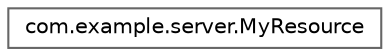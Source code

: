 digraph "Graphical Class Hierarchy"
{
 // LATEX_PDF_SIZE
  bgcolor="transparent";
  edge [fontname=Helvetica,fontsize=10,labelfontname=Helvetica,labelfontsize=10];
  node [fontname=Helvetica,fontsize=10,shape=box,height=0.2,width=0.4];
  rankdir="LR";
  Node0 [label="com.example.server.MyResource",height=0.2,width=0.4,color="grey40", fillcolor="white", style="filled",URL="$classcom_1_1example_1_1server_1_1_my_resource.html",tooltip=" "];
}
